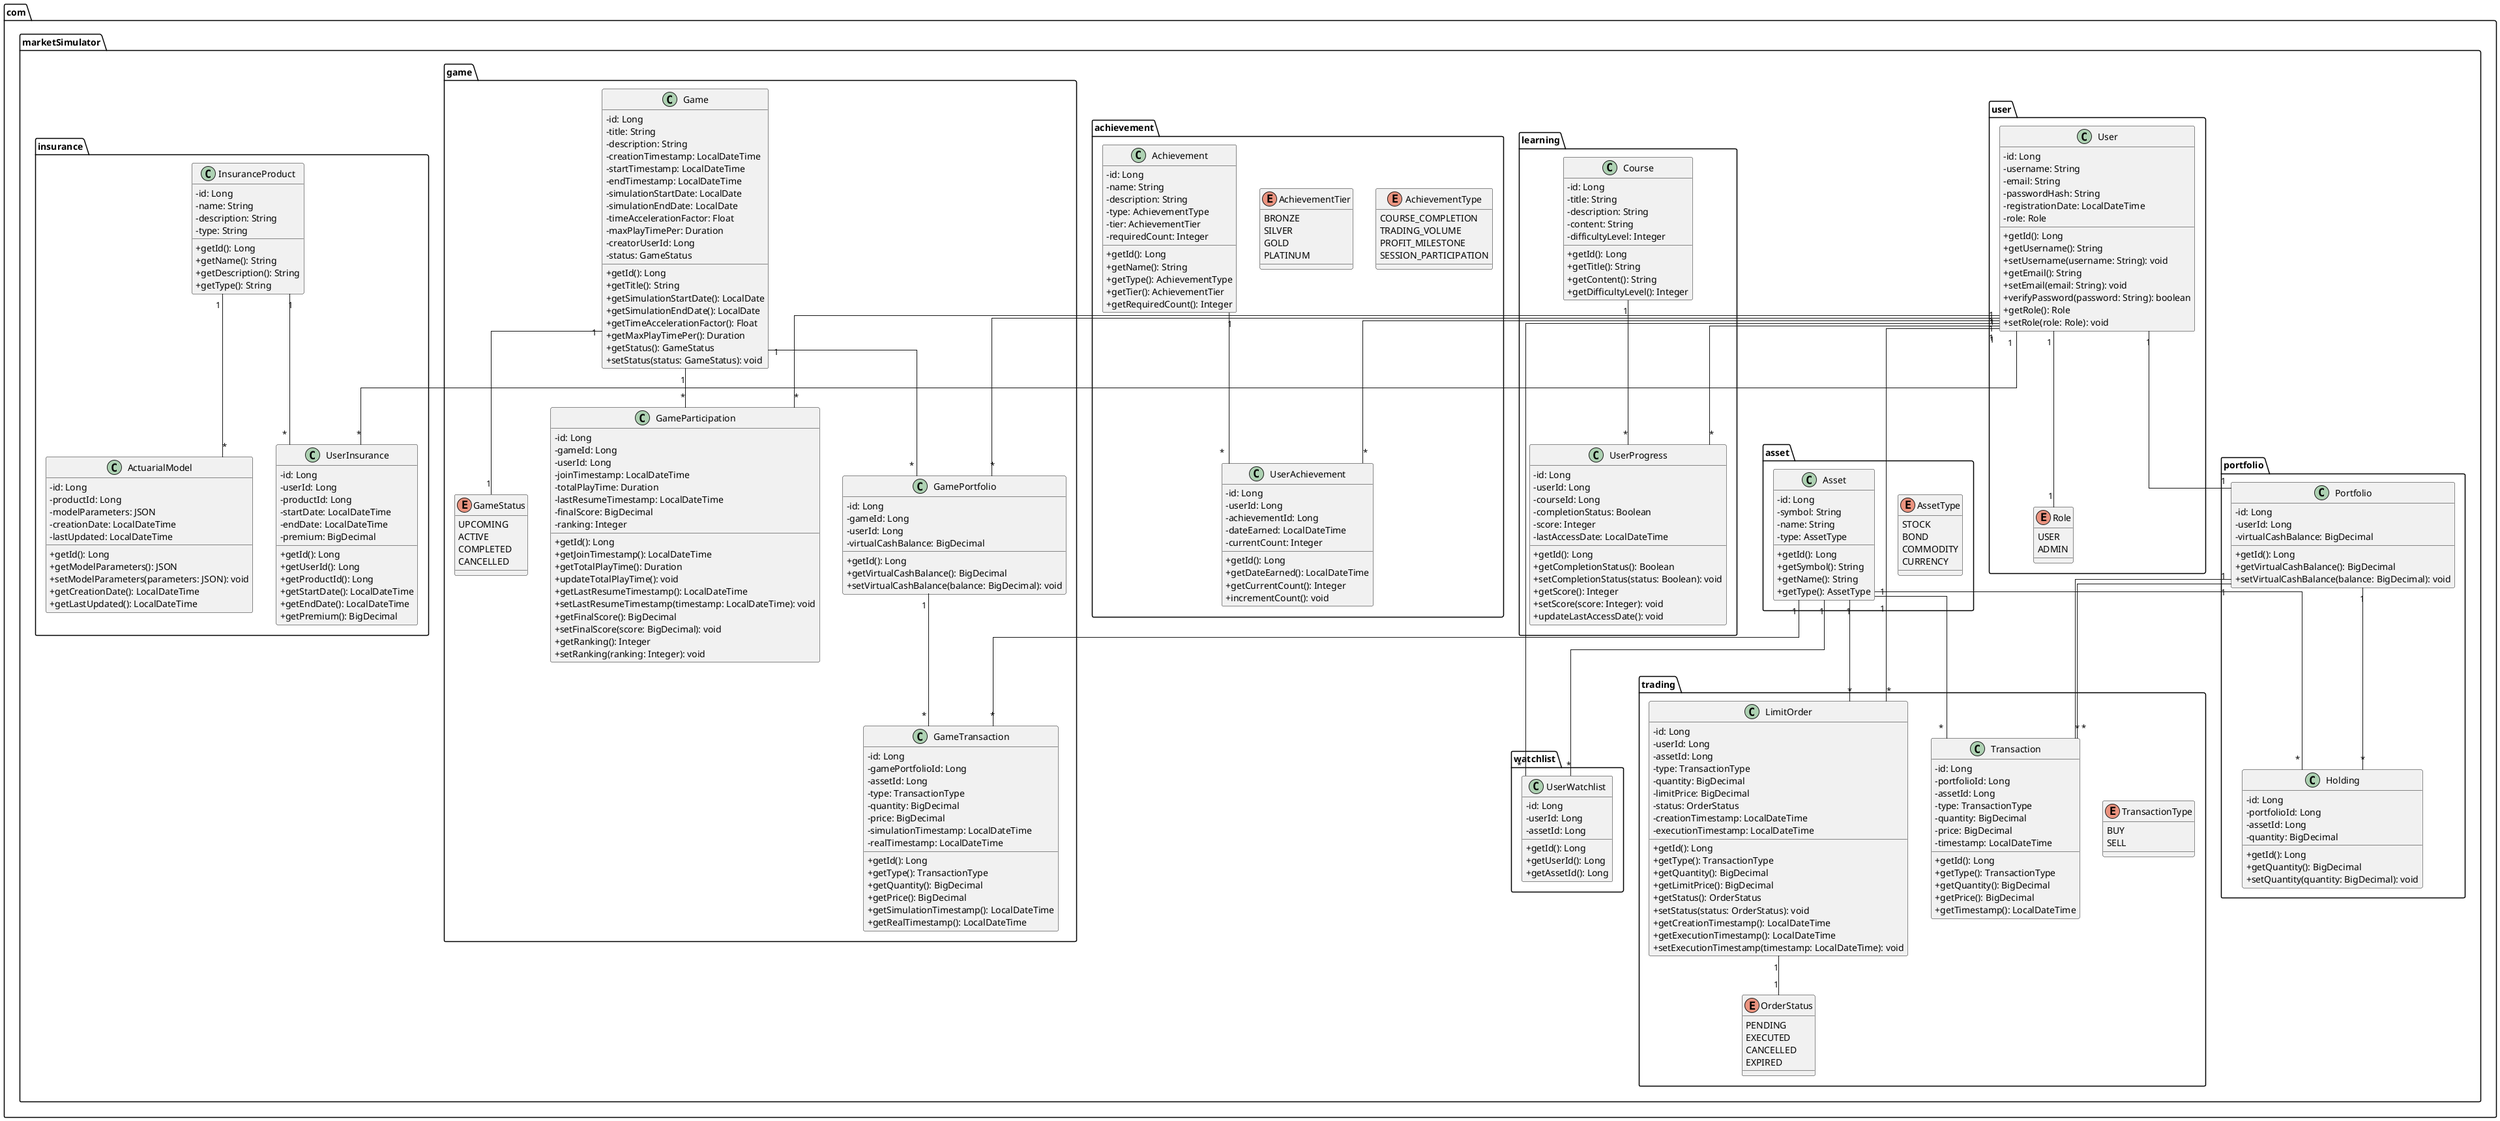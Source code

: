 @startuml MarketMaster Conception Class Diagram
skinparam classAttributeIconSize 0
skinparam linetype ortho
top to bottom direction

package "com.marketSimulator.user" {
    enum Role {
        USER
        ADMIN
    }

    class User {
        -id: Long
        -username: String
        -email: String
        -passwordHash: String
        -registrationDate: LocalDateTime
        -role: Role
        +getId(): Long
        +getUsername(): String
        +setUsername(username: String): void
        +getEmail(): String
        +setEmail(email: String): void
        +verifyPassword(password: String): boolean
        +getRole(): Role
        +setRole(role: Role): void
    }
}

package "com.marketSimulator.portfolio" {
    class Portfolio {
        -id: Long
        -userId: Long
        -virtualCashBalance: BigDecimal
        +getId(): Long
        +getVirtualCashBalance(): BigDecimal
        +setVirtualCashBalance(balance: BigDecimal): void
    }

    class Holding {
        -id: Long
        -portfolioId: Long
        -assetId: Long
        -quantity: BigDecimal
        +getId(): Long
        +getQuantity(): BigDecimal
        +setQuantity(quantity: BigDecimal): void
    }
}

package "com.marketSimulator.asset" {
    enum AssetType {
        STOCK
        BOND
        COMMODITY
        CURRENCY
    }

    class Asset {
        -id: Long
        -symbol: String
        -name: String
        -type: AssetType
        +getId(): Long
        +getSymbol(): String
        +getName(): String
        +getType(): AssetType
    }
}

package "com.marketSimulator.trading" {
    enum TransactionType {
        BUY
        SELL
    }

    class Transaction {
        -id: Long
        -portfolioId: Long
        -assetId: Long
        -type: TransactionType
        -quantity: BigDecimal
        -price: BigDecimal
        -timestamp: LocalDateTime
        +getId(): Long
        +getType(): TransactionType
        +getQuantity(): BigDecimal
        +getPrice(): BigDecimal
        +getTimestamp(): LocalDateTime
    }

    class LimitOrder {
        -id: Long
        -userId: Long
        -assetId: Long
        -type: TransactionType
        -quantity: BigDecimal
        -limitPrice: BigDecimal
        -status: OrderStatus
        -creationTimestamp: LocalDateTime
        -executionTimestamp: LocalDateTime
        +getId(): Long
        +getType(): TransactionType
        +getQuantity(): BigDecimal
        +getLimitPrice(): BigDecimal
        +getStatus(): OrderStatus
        +setStatus(status: OrderStatus): void
        +getCreationTimestamp(): LocalDateTime
        +getExecutionTimestamp(): LocalDateTime
        +setExecutionTimestamp(timestamp: LocalDateTime): void
    }

    enum OrderStatus {
        PENDING
        EXECUTED
        CANCELLED
        EXPIRED
    }
}

package "com.marketSimulator.learning" {
    class Course {
        -id: Long
        -title: String
        -description: String
        -content: String
        -difficultyLevel: Integer
        +getId(): Long
        +getTitle(): String
        +getContent(): String
        +getDifficultyLevel(): Integer
    }

    class UserProgress {
        -id: Long
        -userId: Long
        -courseId: Long
        -completionStatus: Boolean
        -score: Integer
        -lastAccessDate: LocalDateTime
        +getId(): Long
        +getCompletionStatus(): Boolean
        +setCompletionStatus(status: Boolean): void
        +getScore(): Integer
        +setScore(score: Integer): void
        +updateLastAccessDate(): void
    }
}

package "com.marketSimulator.achievement" {
    enum AchievementType {
        COURSE_COMPLETION
        TRADING_VOLUME
        PROFIT_MILESTONE
        SESSION_PARTICIPATION
    }

    enum AchievementTier {
        BRONZE
        SILVER
        GOLD
        PLATINUM
    }

    class Achievement {
        -id: Long
        -name: String
        -description: String
        -type: AchievementType
        -tier: AchievementTier
        -requiredCount: Integer
        +getId(): Long
        +getName(): String
        +getType(): AchievementType
        +getTier(): AchievementTier
        +getRequiredCount(): Integer
    }

    class UserAchievement {
        -id: Long
        -userId: Long
        -achievementId: Long
        -dateEarned: LocalDateTime
        -currentCount: Integer
        +getId(): Long
        +getDateEarned(): LocalDateTime
        +getCurrentCount(): Integer
        +incrementCount(): void
    }
}

package "com.marketSimulator.game" {
    class Game {
        -id: Long
        -title: String
        -description: String
        -creationTimestamp: LocalDateTime
        -startTimestamp: LocalDateTime
        -endTimestamp: LocalDateTime
        -simulationStartDate: LocalDate
        -simulationEndDate: LocalDate
        -timeAccelerationFactor: Float
        -maxPlayTimePer: Duration
        -creatorUserId: Long
        -status: GameStatus
        +getId(): Long
        +getTitle(): String
        +getSimulationStartDate(): LocalDate
        +getSimulationEndDate(): LocalDate
        +getTimeAccelerationFactor(): Float
        +getMaxPlayTimePer(): Duration
        +getStatus(): GameStatus
        +setStatus(status: GameStatus): void
    }

    enum GameStatus {
        UPCOMING
        ACTIVE
        COMPLETED
        CANCELLED
    }

    class GameParticipation {
        -id: Long
        -gameId: Long
        -userId: Long
        -joinTimestamp: LocalDateTime
        -totalPlayTime: Duration
        -lastResumeTimestamp: LocalDateTime
        -finalScore: BigDecimal
        -ranking: Integer
        +getId(): Long
        +getJoinTimestamp(): LocalDateTime
        +getTotalPlayTime(): Duration
        +updateTotalPlayTime(): void
        +getLastResumeTimestamp(): LocalDateTime
        +setLastResumeTimestamp(timestamp: LocalDateTime): void
        +getFinalScore(): BigDecimal
        +setFinalScore(score: BigDecimal): void
        +getRanking(): Integer
        +setRanking(ranking: Integer): void
    }

    class GamePortfolio {
        -id: Long
        -gameId: Long
        -userId: Long
        -virtualCashBalance: BigDecimal
        +getId(): Long
        +getVirtualCashBalance(): BigDecimal
        +setVirtualCashBalance(balance: BigDecimal): void
    }

    class GameTransaction {
        -id: Long
        -gamePortfolioId: Long
        -assetId: Long
        -type: TransactionType
        -quantity: BigDecimal
        -price: BigDecimal
        -simulationTimestamp: LocalDateTime
        -realTimestamp: LocalDateTime
        +getId(): Long
        +getType(): TransactionType
        +getQuantity(): BigDecimal
        +getPrice(): BigDecimal
        +getSimulationTimestamp(): LocalDateTime
        +getRealTimestamp(): LocalDateTime
    }
}

package "com.marketSimulator.insurance" {
    class InsuranceProduct {
        -id: Long
        -name: String
        -description: String
        -type: String
        +getId(): Long
        +getName(): String
        +getDescription(): String
        +getType(): String
    }

    class ActuarialModel {
        -id: Long
        -productId: Long
        -modelParameters: JSON
        -creationDate: LocalDateTime
        -lastUpdated: LocalDateTime
        +getId(): Long
        +getModelParameters(): JSON
        +setModelParameters(parameters: JSON): void
        +getCreationDate(): LocalDateTime
        +getLastUpdated(): LocalDateTime
    }

    class UserInsurance {
        -id: Long
        -userId: Long
        -productId: Long
        -startDate: LocalDateTime
        -endDate: LocalDateTime
        -premium: BigDecimal
        +getId(): Long
        +getUserId(): Long
        +getProductId(): Long
        +getStartDate(): LocalDateTime
        +getEndDate(): LocalDateTime
        +getPremium(): BigDecimal
    }
}

package "com.marketSimulator.watchlist" {
    class UserWatchlist {
        -id: Long
        -userId: Long
        -assetId: Long
        +getId(): Long
        +getUserId(): Long
        +getAssetId(): Long
    }
}

' User relations
User "1" -- "*" UserProgress
User "1" -- "*" UserAchievement
User "1" -- "*" UserWatchlist
User "1" -- "*" UserInsurance
User "1" -- "1" Role
User "1" -- "1" Portfolio

' Portfolio relations
Portfolio "1" -- "*" Holding
Portfolio "1" -- "*" Transaction

' Asset relations
Asset "1" -- "*" Holding
Asset "1" -- "*" UserWatchlist

' Course relations
Course "1" -- "*" UserProgress

' Achievement relations
Achievement "1" -- "*" UserAchievement

' Game relations
Game "1" -- "*" GameParticipation
Game "1" -- "*" GamePortfolio
GamePortfolio "1" -- "*" GameTransaction
User "1" -- "*" GameParticipation
User "1" -- "*" GamePortfolio
Asset "1" -- "*" GameTransaction
Game "1" -- "1" GameStatus

' Insurance relations
InsuranceProduct "1" -- "*" ActuarialModel
InsuranceProduct "1" -- "*" UserInsurance


' LimitOrder relations
User "1" -- "*" LimitOrder
Asset "1" -- "*" LimitOrder
LimitOrder "1" -- "1" OrderStatus

' Corrected and added relations
Asset "1" -- "*" Transaction
Portfolio "1" -- "*" Transaction
@enduml